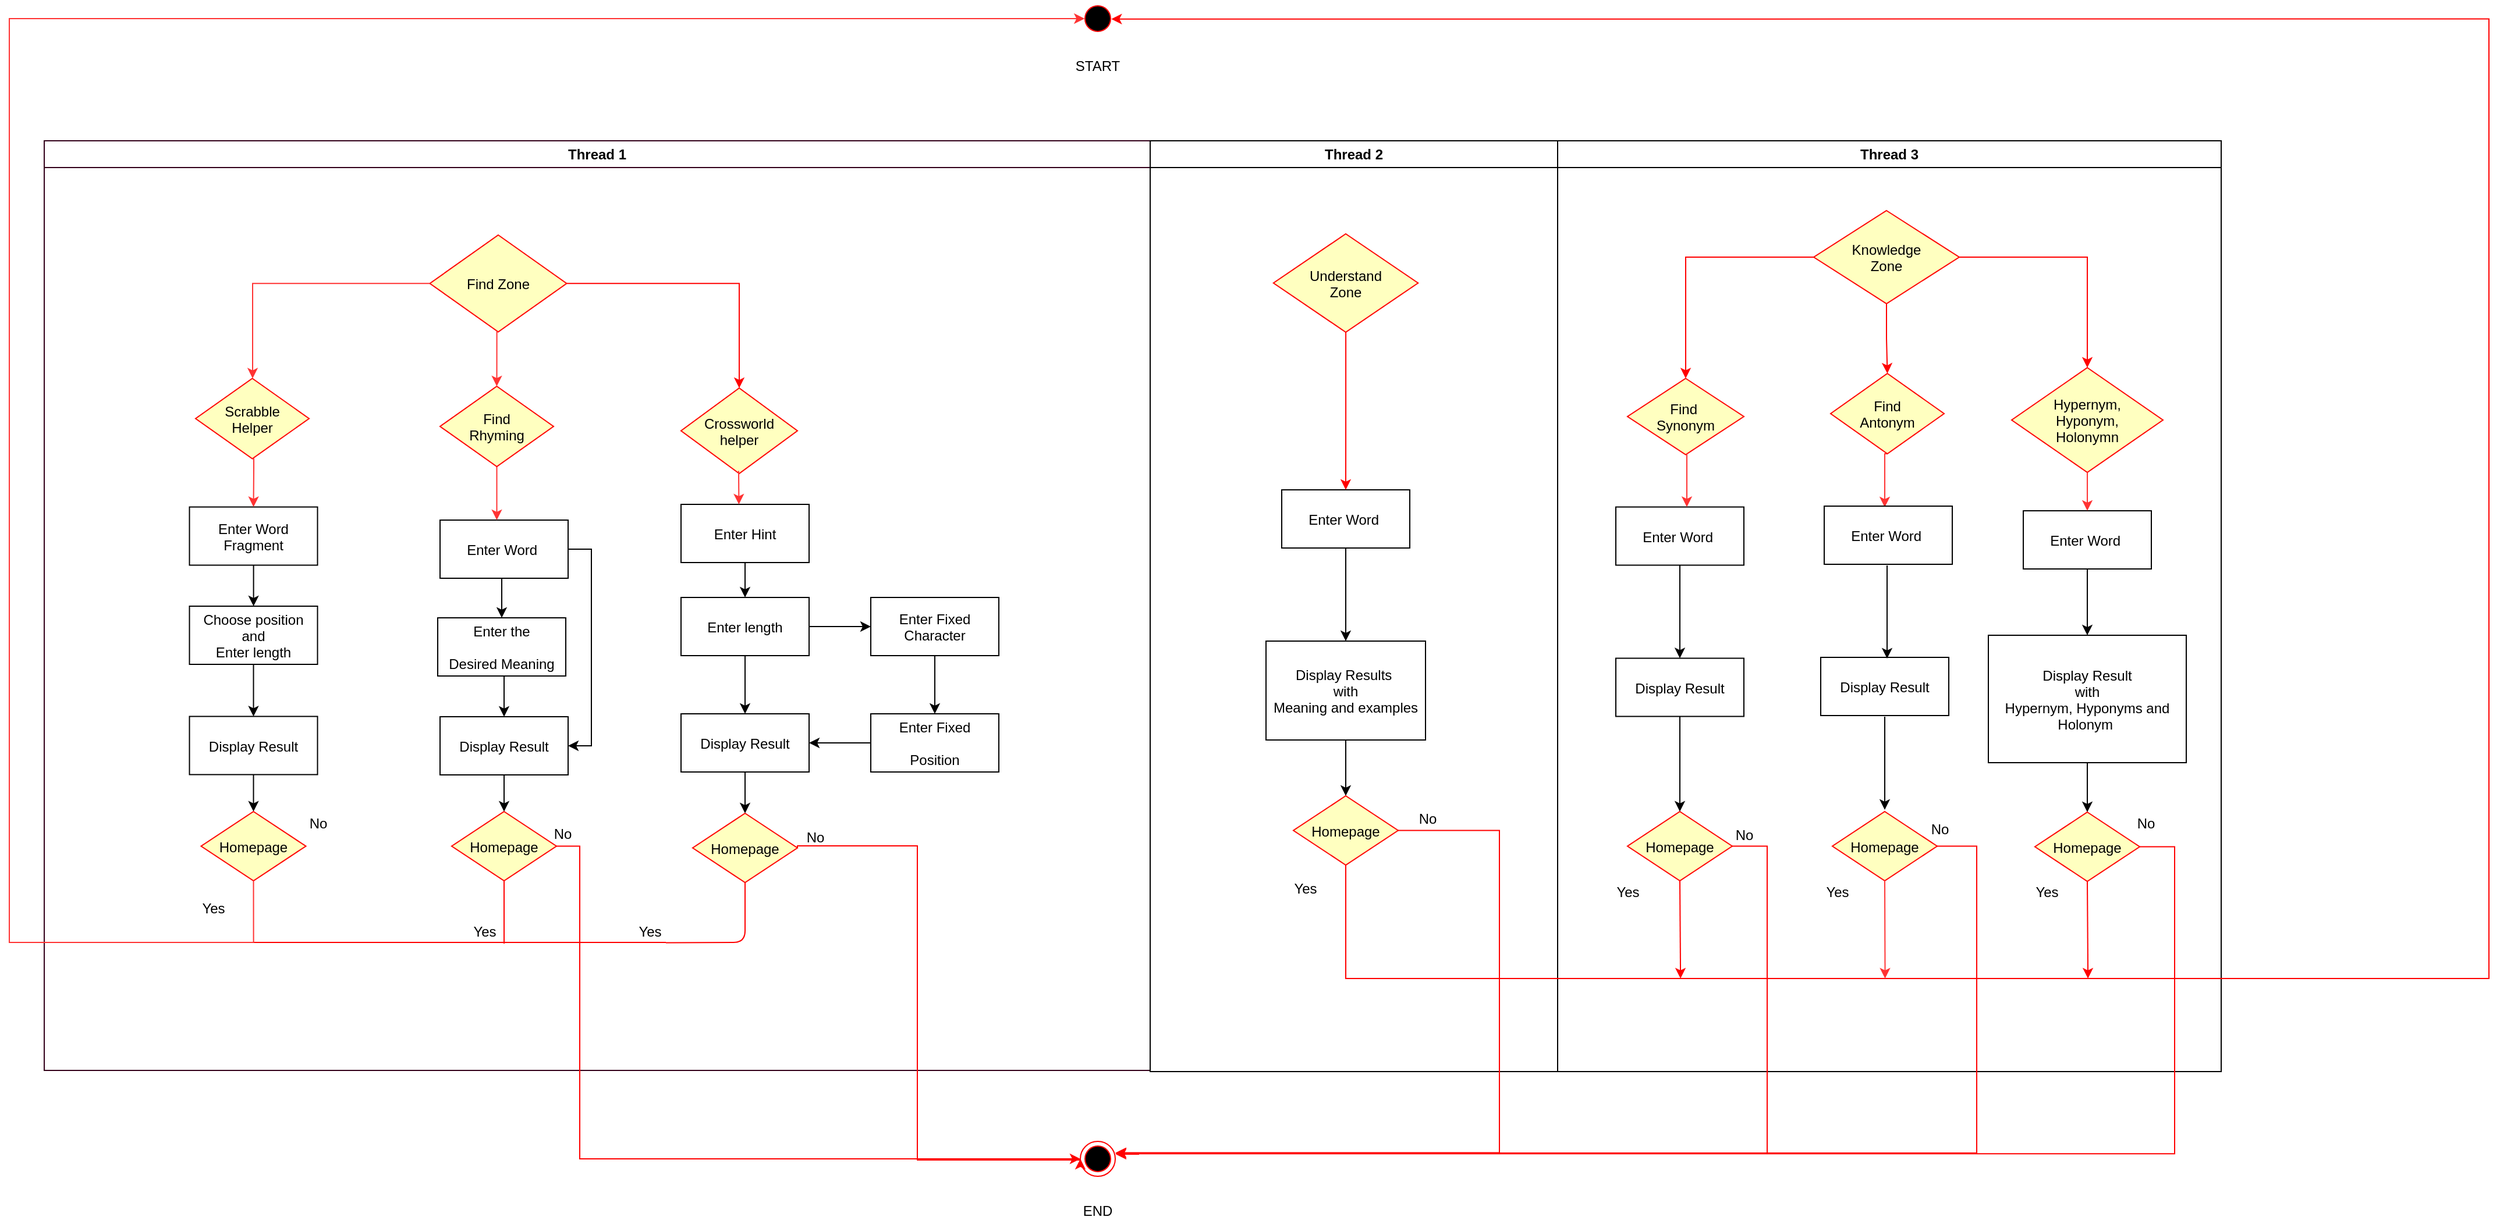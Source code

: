 <mxfile version="12.7.9" type="device"><diagram name="Page-1" id="e7e014a7-5840-1c2e-5031-d8a46d1fe8dd"><mxGraphModel dx="2468" dy="820" grid="1" gridSize="10" guides="1" tooltips="1" connect="1" arrows="1" fold="1" page="1" pageScale="1" pageWidth="1169" pageHeight="826" background="#ffffff" math="0" shadow="0"><root><mxCell id="0"/><mxCell id="1" parent="0"/><mxCell id="2" value="Thread 1" style="swimlane;whiteSpace=wrap;strokeColor=#33001A;" parent="1" vertex="1"><mxGeometry x="60" y="190" width="950" height="799" as="geometry"/></mxCell><mxCell id="h6mlKQArC7MNZVl1QVLa-51" value="" style="edgeStyle=orthogonalEdgeStyle;rounded=0;orthogonalLoop=1;jettySize=auto;html=1;strokeColor=#FF0000;entryX=0.5;entryY=0;entryDx=0;entryDy=0;exitX=1;exitY=0.5;exitDx=0;exitDy=0;" parent="2" source="21" target="nKJgCVt89UUUF3TxXhcH-124" edge="1"><mxGeometry relative="1" as="geometry"><mxPoint x="375" y="191" as="sourcePoint"/><mxPoint x="530" y="212" as="targetPoint"/><Array as="points"><mxPoint x="597" y="123"/></Array></mxGeometry></mxCell><mxCell id="21" value="Find Zone" style="rhombus;fillColor=#ffffc0;strokeColor=#ff0000;" parent="2" vertex="1"><mxGeometry x="331.25" y="81" width="117.5" height="83.25" as="geometry"/></mxCell><mxCell id="mZyErKNLsmRgQHH9aPGg-84" style="edgeStyle=orthogonalEdgeStyle;rounded=0;orthogonalLoop=1;jettySize=auto;html=1;entryX=1;entryY=0.5;entryDx=0;entryDy=0;" edge="1" parent="2" source="nKJgCVt89UUUF3TxXhcH-116" target="nKJgCVt89UUUF3TxXhcH-118"><mxGeometry relative="1" as="geometry"><Array as="points"><mxPoint x="470" y="351"/><mxPoint x="470" y="520"/></Array></mxGeometry></mxCell><mxCell id="nKJgCVt89UUUF3TxXhcH-116" value="Enter Word " style="" parent="2" vertex="1"><mxGeometry x="340" y="326" width="110" height="50" as="geometry"/></mxCell><mxCell id="nKJgCVt89UUUF3TxXhcH-118" value="Display Result" style="" parent="2" vertex="1"><mxGeometry x="340" y="495" width="110" height="50" as="geometry"/></mxCell><mxCell id="nKJgCVt89UUUF3TxXhcH-144" value="" style="edgeStyle=orthogonalEdgeStyle;rounded=0;orthogonalLoop=1;jettySize=auto;html=1;strokeColor=#FF3333;" parent="2" source="nKJgCVt89UUUF3TxXhcH-122" target="nKJgCVt89UUUF3TxXhcH-116" edge="1"><mxGeometry relative="1" as="geometry"><Array as="points"><mxPoint x="389" y="311"/><mxPoint x="389" y="311"/></Array></mxGeometry></mxCell><mxCell id="nKJgCVt89UUUF3TxXhcH-122" value="Find &#xA;Rhyming" style="rhombus;fillColor=#ffffc0;strokeColor=#ff0000;" parent="2" vertex="1"><mxGeometry x="340" y="211" width="97.5" height="69" as="geometry"/></mxCell><mxCell id="nKJgCVt89UUUF3TxXhcH-124" value="Crossworld&#xA;helper" style="rhombus;fillColor=#ffffc0;strokeColor=#ff0000;" parent="2" vertex="1"><mxGeometry x="547" y="212.5" width="100" height="73.5" as="geometry"/></mxCell><mxCell id="Zllu1U8mEm5pP_ZPL4Ia-45" value="" style="edgeStyle=orthogonalEdgeStyle;rounded=0;orthogonalLoop=1;jettySize=auto;html=1;" parent="2" source="nKJgCVt89UUUF3TxXhcH-125" target="Zllu1U8mEm5pP_ZPL4Ia-44" edge="1"><mxGeometry relative="1" as="geometry"/></mxCell><mxCell id="nKJgCVt89UUUF3TxXhcH-125" value="Enter Hint" style="" parent="2" vertex="1"><mxGeometry x="547" y="312.5" width="110" height="50" as="geometry"/></mxCell><mxCell id="Zllu1U8mEm5pP_ZPL4Ia-46" style="edgeStyle=orthogonalEdgeStyle;rounded=0;orthogonalLoop=1;jettySize=auto;html=1;exitX=0.5;exitY=1;exitDx=0;exitDy=0;entryX=0.5;entryY=0;entryDx=0;entryDy=0;" parent="2" source="Zllu1U8mEm5pP_ZPL4Ia-44" target="nKJgCVt89UUUF3TxXhcH-126" edge="1"><mxGeometry relative="1" as="geometry"/></mxCell><mxCell id="Zllu1U8mEm5pP_ZPL4Ia-48" value="" style="edgeStyle=orthogonalEdgeStyle;rounded=0;orthogonalLoop=1;jettySize=auto;html=1;" parent="2" source="Zllu1U8mEm5pP_ZPL4Ia-44" target="Zllu1U8mEm5pP_ZPL4Ia-47" edge="1"><mxGeometry relative="1" as="geometry"/></mxCell><mxCell id="Zllu1U8mEm5pP_ZPL4Ia-44" value="Enter length" style="" parent="2" vertex="1"><mxGeometry x="547" y="392.5" width="110" height="50" as="geometry"/></mxCell><mxCell id="Zllu1U8mEm5pP_ZPL4Ia-50" value="" style="edgeStyle=orthogonalEdgeStyle;rounded=0;orthogonalLoop=1;jettySize=auto;html=1;" parent="2" source="Zllu1U8mEm5pP_ZPL4Ia-47" target="Zllu1U8mEm5pP_ZPL4Ia-49" edge="1"><mxGeometry relative="1" as="geometry"/></mxCell><mxCell id="Zllu1U8mEm5pP_ZPL4Ia-47" value="Enter Fixed &#xA;Character" style="" parent="2" vertex="1"><mxGeometry x="710" y="392.5" width="110" height="50" as="geometry"/></mxCell><mxCell id="Zllu1U8mEm5pP_ZPL4Ia-51" value="" style="edgeStyle=orthogonalEdgeStyle;rounded=0;orthogonalLoop=1;jettySize=auto;html=1;" parent="2" source="Zllu1U8mEm5pP_ZPL4Ia-49" target="nKJgCVt89UUUF3TxXhcH-126" edge="1"><mxGeometry relative="1" as="geometry"/></mxCell><mxCell id="Zllu1U8mEm5pP_ZPL4Ia-49" value="Enter Fixed &#xA;&#xA;Position" style="" parent="2" vertex="1"><mxGeometry x="710" y="492.5" width="110" height="50" as="geometry"/></mxCell><mxCell id="nKJgCVt89UUUF3TxXhcH-123" value="" style="edgeStyle=orthogonalEdgeStyle;rounded=0;orthogonalLoop=1;jettySize=auto;html=1;strokeColor=#FF3333;entryX=0.452;entryY=0;entryDx=0;entryDy=0;entryPerimeter=0;" parent="2" target="nKJgCVt89UUUF3TxXhcH-125" edge="1"><mxGeometry relative="1" as="geometry"><mxPoint x="596.5" y="327.87" as="targetPoint"/><Array as="points"/><mxPoint x="596.5" y="283.752" as="sourcePoint"/></mxGeometry></mxCell><mxCell id="nKJgCVt89UUUF3TxXhcH-126" value="Display Result" style="" parent="2" vertex="1"><mxGeometry x="547" y="492.5" width="110" height="50" as="geometry"/></mxCell><mxCell id="h6mlKQArC7MNZVl1QVLa-62" value="" style="endArrow=none;html=1;strokeColor=#FF0000;" parent="2" edge="1"><mxGeometry width="50" height="50" relative="1" as="geometry"><mxPoint x="170" y="689" as="sourcePoint"/><mxPoint x="410" y="689" as="targetPoint"/><Array as="points"/></mxGeometry></mxCell><mxCell id="h6mlKQArC7MNZVl1QVLa-80" value="" style="endArrow=none;html=1;strokeColor=#FF0000;" parent="2" edge="1"><mxGeometry width="50" height="50" relative="1" as="geometry"><mxPoint x="404" y="689" as="sourcePoint"/><mxPoint x="534" y="689" as="targetPoint"/><Array as="points"/></mxGeometry></mxCell><mxCell id="h6mlKQArC7MNZVl1QVLa-92" value="" style="endArrow=none;html=1;strokeColor=#FF0000;entryX=0.5;entryY=1;entryDx=0;entryDy=0;" parent="2" target="h6mlKQArC7MNZVl1QVLa-87" edge="1"><mxGeometry width="50" height="50" relative="1" as="geometry"><mxPoint x="395" y="690" as="sourcePoint"/><mxPoint x="394.5" y="631" as="targetPoint"/><Array as="points"><mxPoint x="395" y="671"/></Array></mxGeometry></mxCell><mxCell id="h6mlKQArC7MNZVl1QVLa-119" value="No" style="text;html=1;resizable=0;autosize=1;align=center;verticalAlign=middle;points=[];fillColor=none;strokeColor=none;rounded=0;" parent="2" vertex="1"><mxGeometry x="220" y="577" width="30" height="20" as="geometry"/></mxCell><mxCell id="h6mlKQArC7MNZVl1QVLa-122" value="No" style="text;html=1;resizable=0;autosize=1;align=center;verticalAlign=middle;points=[];fillColor=none;strokeColor=none;rounded=0;" parent="2" vertex="1"><mxGeometry x="430" y="586" width="30" height="20" as="geometry"/></mxCell><mxCell id="h6mlKQArC7MNZVl1QVLa-121" value="No" style="text;html=1;resizable=0;autosize=1;align=center;verticalAlign=middle;points=[];fillColor=none;strokeColor=none;rounded=0;" parent="2" vertex="1"><mxGeometry x="647" y="588.5" width="30" height="20" as="geometry"/></mxCell><mxCell id="h6mlKQArC7MNZVl1QVLa-128" value="Yes" style="text;html=1;resizable=0;autosize=1;align=center;verticalAlign=middle;points=[];fillColor=none;strokeColor=none;rounded=0;" parent="2" vertex="1"><mxGeometry x="500" y="670" width="40" height="20" as="geometry"/></mxCell><mxCell id="h6mlKQArC7MNZVl1QVLa-130" value="Yes" style="text;html=1;resizable=0;autosize=1;align=center;verticalAlign=middle;points=[];fillColor=none;strokeColor=none;rounded=0;" parent="2" vertex="1"><mxGeometry x="357.75" y="670" width="40" height="20" as="geometry"/></mxCell><mxCell id="h6mlKQArC7MNZVl1QVLa-133" value="Yes" style="text;html=1;resizable=0;autosize=1;align=center;verticalAlign=middle;points=[];fillColor=none;strokeColor=none;rounded=0;" parent="2" vertex="1"><mxGeometry x="124.75" y="650" width="40" height="20" as="geometry"/></mxCell><mxCell id="h6mlKQArC7MNZVl1QVLa-57" value="" style="edgeStyle=orthogonalEdgeStyle;rounded=0;orthogonalLoop=1;jettySize=auto;html=1;strokeColor=#FF3333;entryX=0.5;entryY=0;entryDx=0;entryDy=0;exitX=0.5;exitY=1;exitDx=0;exitDy=0;" parent="2" source="21" target="nKJgCVt89UUUF3TxXhcH-122" edge="1"><mxGeometry relative="1" as="geometry"><mxPoint x="389" y="202" as="targetPoint"/><Array as="points"><mxPoint x="389" y="164"/></Array><mxPoint x="350" y="181" as="sourcePoint"/></mxGeometry></mxCell><mxCell id="mZyErKNLsmRgQHH9aPGg-73" value="Choose position &#xA;and &#xA;Enter length" style="" vertex="1" parent="2"><mxGeometry x="124.75" y="400" width="110" height="50" as="geometry"/></mxCell><mxCell id="Zllu1U8mEm5pP_ZPL4Ia-41" value="Enter the &#xA;&#xA;Desired Meaning" style="" parent="2" vertex="1"><mxGeometry x="338.0" y="410" width="110" height="50" as="geometry"/></mxCell><mxCell id="Zllu1U8mEm5pP_ZPL4Ia-43" style="edgeStyle=orthogonalEdgeStyle;rounded=0;orthogonalLoop=1;jettySize=auto;html=1;exitX=0.5;exitY=1;exitDx=0;exitDy=0;entryX=0.5;entryY=0;entryDx=0;entryDy=0;" parent="2" source="Zllu1U8mEm5pP_ZPL4Ia-41" target="nKJgCVt89UUUF3TxXhcH-118" edge="1"><mxGeometry relative="1" as="geometry"/></mxCell><mxCell id="Zllu1U8mEm5pP_ZPL4Ia-42" style="edgeStyle=orthogonalEdgeStyle;rounded=0;orthogonalLoop=1;jettySize=auto;html=1;exitX=0.5;exitY=1;exitDx=0;exitDy=0;entryX=0.5;entryY=0;entryDx=0;entryDy=0;" parent="2" source="nKJgCVt89UUUF3TxXhcH-116" target="Zllu1U8mEm5pP_ZPL4Ia-41" edge="1"><mxGeometry relative="1" as="geometry"><Array as="points"><mxPoint x="393" y="376"/></Array></mxGeometry></mxCell><mxCell id="3" value="Thread 2" style="swimlane;whiteSpace=wrap" parent="1" vertex="1"><mxGeometry x="1010" y="190" width="350" height="800" as="geometry"><mxRectangle x="690" y="40" width="80" height="23" as="alternateBounds"/></mxGeometry></mxCell><mxCell id="nKJgCVt89UUUF3TxXhcH-89" value="Understand&#xA;Zone" style="rhombus;fillColor=#ffffc0;strokeColor=#ff0000;" parent="3" vertex="1"><mxGeometry x="105.88" y="80" width="124.25" height="84.5" as="geometry"/></mxCell><mxCell id="h6mlKQArC7MNZVl1QVLa-65" value="Enter Word " style="" parent="3" vertex="1"><mxGeometry x="113" y="300" width="110" height="50" as="geometry"/></mxCell><mxCell id="h6mlKQArC7MNZVl1QVLa-66" value="Display Results &#xA;with&#xA;Meaning and examples" style="" parent="3" vertex="1"><mxGeometry x="99.5" y="430" width="137.01" height="85" as="geometry"/></mxCell><mxCell id="h6mlKQArC7MNZVl1QVLa-67" value="" style="edgeStyle=orthogonalEdgeStyle;rounded=0;orthogonalLoop=1;jettySize=auto;html=1;" parent="3" source="h6mlKQArC7MNZVl1QVLa-65" target="h6mlKQArC7MNZVl1QVLa-66" edge="1"><mxGeometry relative="1" as="geometry"/></mxCell><mxCell id="h6mlKQArC7MNZVl1QVLa-69" value="" style="edgeStyle=orthogonalEdgeStyle;rounded=0;orthogonalLoop=1;jettySize=auto;html=1;entryX=0.5;entryY=0;entryDx=0;entryDy=0;" parent="3" source="h6mlKQArC7MNZVl1QVLa-66" edge="1" target="h6mlKQArC7MNZVl1QVLa-103"><mxGeometry relative="1" as="geometry"><mxPoint x="167.995" y="510" as="targetPoint"/></mxGeometry></mxCell><mxCell id="h6mlKQArC7MNZVl1QVLa-71" value="" style="edgeStyle=orthogonalEdgeStyle;rounded=0;orthogonalLoop=1;jettySize=auto;html=1;strokeColor=#FF0000;" parent="3" source="nKJgCVt89UUUF3TxXhcH-89" target="h6mlKQArC7MNZVl1QVLa-65" edge="1"><mxGeometry relative="1" as="geometry"/></mxCell><mxCell id="h6mlKQArC7MNZVl1QVLa-123" value="No" style="text;html=1;resizable=0;autosize=1;align=center;verticalAlign=middle;points=[];fillColor=none;strokeColor=none;rounded=0;" parent="3" vertex="1"><mxGeometry x="222.5" y="572.5" width="30" height="20" as="geometry"/></mxCell><mxCell id="h6mlKQArC7MNZVl1QVLa-103" value="Homepage" style="rhombus;fillColor=#ffffc0;strokeColor=#ff0000;" parent="3" vertex="1"><mxGeometry x="123" y="563" width="90" height="59.5" as="geometry"/></mxCell><mxCell id="mZyErKNLsmRgQHH9aPGg-98" value="Yes" style="text;html=1;resizable=0;autosize=1;align=center;verticalAlign=middle;points=[];fillColor=none;strokeColor=none;rounded=0;" vertex="1" parent="3"><mxGeometry x="113" y="633" width="40" height="20" as="geometry"/></mxCell><mxCell id="4" value="Thread 3" style="swimlane;whiteSpace=wrap" parent="1" vertex="1"><mxGeometry x="1360" y="190" width="570" height="800" as="geometry"><mxRectangle x="750" y="40" width="80" height="23" as="alternateBounds"/></mxGeometry></mxCell><mxCell id="mZyErKNLsmRgQHH9aPGg-66" style="edgeStyle=orthogonalEdgeStyle;rounded=0;orthogonalLoop=1;jettySize=auto;html=1;exitX=0.5;exitY=1;exitDx=0;exitDy=0;entryX=0.5;entryY=0;entryDx=0;entryDy=0;strokeColor=#FF0000;" edge="1" parent="4" source="nKJgCVt89UUUF3TxXhcH-91" target="nKJgCVt89UUUF3TxXhcH-84"><mxGeometry relative="1" as="geometry"><Array as="points"><mxPoint x="283" y="170"/><mxPoint x="283" y="170"/><mxPoint x="283" y="190"/></Array></mxGeometry></mxCell><mxCell id="mZyErKNLsmRgQHH9aPGg-67" style="edgeStyle=orthogonalEdgeStyle;rounded=0;orthogonalLoop=1;jettySize=auto;html=1;entryX=0.5;entryY=0;entryDx=0;entryDy=0;strokeColor=#FF0000;" edge="1" parent="4" source="nKJgCVt89UUUF3TxXhcH-91" target="mZyErKNLsmRgQHH9aPGg-54"><mxGeometry relative="1" as="geometry"/></mxCell><mxCell id="nKJgCVt89UUUF3TxXhcH-91" value="Knowledge&#xA;Zone" style="rhombus;fillColor=#ffffc0;strokeColor=#ff0000;" parent="4" vertex="1"><mxGeometry x="220" y="60" width="125" height="80" as="geometry"/></mxCell><mxCell id="mZyErKNLsmRgQHH9aPGg-60" style="edgeStyle=orthogonalEdgeStyle;rounded=0;orthogonalLoop=1;jettySize=auto;html=1;entryX=0.5;entryY=0;entryDx=0;entryDy=0;" edge="1" parent="4" source="h6mlKQArC7MNZVl1QVLa-75" target="h6mlKQArC7MNZVl1QVLa-108"><mxGeometry relative="1" as="geometry"/></mxCell><mxCell id="h6mlKQArC7MNZVl1QVLa-75" value="Display Result&#xA;with&#xA;Hypernym, Hyponyms and &#xA;Holonym " style="" parent="4" vertex="1"><mxGeometry x="370" y="425" width="170" height="109.5" as="geometry"/></mxCell><mxCell id="h6mlKQArC7MNZVl1QVLa-108" value="Homepage" style="rhombus;fillColor=#ffffc0;strokeColor=#ff0000;" parent="4" vertex="1"><mxGeometry x="410" y="577" width="90" height="59.5" as="geometry"/></mxCell><mxCell id="h6mlKQArC7MNZVl1QVLa-124" value="No" style="text;html=1;resizable=0;autosize=1;align=center;verticalAlign=middle;points=[];fillColor=none;strokeColor=none;rounded=0;" parent="4" vertex="1"><mxGeometry x="490" y="576.5" width="30" height="20" as="geometry"/></mxCell><mxCell id="h6mlKQArC7MNZVl1QVLa-127" value="Yes" style="text;html=1;resizable=0;autosize=1;align=center;verticalAlign=middle;points=[];fillColor=none;strokeColor=none;rounded=0;" parent="4" vertex="1"><mxGeometry x="400" y="636" width="40" height="20" as="geometry"/></mxCell><mxCell id="nKJgCVt89UUUF3TxXhcH-142" value="" style="edgeStyle=orthogonalEdgeStyle;rounded=0;orthogonalLoop=1;jettySize=auto;html=1;strokeColor=#FF3333;exitX=0.5;exitY=1;exitDx=0;exitDy=0;" parent="4" source="nKJgCVt89UUUF3TxXhcH-84" edge="1"><mxGeometry relative="1" as="geometry"><mxPoint x="281" y="315" as="targetPoint"/><Array as="points"><mxPoint x="281" y="269"/></Array></mxGeometry></mxCell><mxCell id="nKJgCVt89UUUF3TxXhcH-84" value="Find &#xA;Antonym" style="rhombus;fillColor=#ffffc0;strokeColor=#ff0000;" parent="4" vertex="1"><mxGeometry x="234.5" y="200" width="97.5" height="69" as="geometry"/></mxCell><mxCell id="mZyErKNLsmRgQHH9aPGg-54" value="Hypernym, &#xA;Hyponym,&#xA;Holonymn" style="rhombus;fillColor=#ffffc0;strokeColor=#ff0000;" vertex="1" parent="4"><mxGeometry x="390" y="195" width="130" height="90" as="geometry"/></mxCell><mxCell id="nKJgCVt89UUUF3TxXhcH-104" value="Enter Word " style="" parent="4" vertex="1"><mxGeometry x="229" y="314" width="110" height="50" as="geometry"/></mxCell><mxCell id="nKJgCVt89UUUF3TxXhcH-106" value="Display Result" style="" parent="4" vertex="1"><mxGeometry x="226" y="444" width="110" height="50" as="geometry"/></mxCell><mxCell id="nKJgCVt89UUUF3TxXhcH-103" value="" style="edgeStyle=orthogonalEdgeStyle;rounded=0;orthogonalLoop=1;jettySize=auto;html=1;" parent="4" edge="1"><mxGeometry relative="1" as="geometry"><mxPoint x="283" y="365" as="sourcePoint"/><mxPoint x="283" y="445" as="targetPoint"/></mxGeometry></mxCell><mxCell id="nKJgCVt89UUUF3TxXhcH-105" value="" style="edgeStyle=orthogonalEdgeStyle;rounded=0;orthogonalLoop=1;jettySize=auto;html=1;" parent="4" edge="1"><mxGeometry relative="1" as="geometry"><mxPoint x="281" y="495" as="sourcePoint"/><mxPoint x="281" y="575" as="targetPoint"/></mxGeometry></mxCell><mxCell id="h6mlKQArC7MNZVl1QVLa-86" value="Homepage" style="rhombus;fillColor=#ffffc0;strokeColor=#ff0000;" parent="4" vertex="1"><mxGeometry x="236" y="576.5" width="90" height="59.5" as="geometry"/></mxCell><mxCell id="h6mlKQArC7MNZVl1QVLa-120" value="No" style="text;html=1;resizable=0;autosize=1;align=center;verticalAlign=middle;points=[];fillColor=none;strokeColor=none;rounded=0;" parent="4" vertex="1"><mxGeometry x="313" y="582" width="30" height="20" as="geometry"/></mxCell><mxCell id="mZyErKNLsmRgQHH9aPGg-59" style="edgeStyle=orthogonalEdgeStyle;rounded=0;orthogonalLoop=1;jettySize=auto;html=1;" edge="1" parent="4" source="h6mlKQArC7MNZVl1QVLa-74" target="h6mlKQArC7MNZVl1QVLa-75"><mxGeometry relative="1" as="geometry"/></mxCell><mxCell id="h6mlKQArC7MNZVl1QVLa-74" value="Enter Word " style="" parent="4" vertex="1"><mxGeometry x="400" y="318" width="110" height="50" as="geometry"/></mxCell><mxCell id="mZyErKNLsmRgQHH9aPGg-58" value="" style="edgeStyle=orthogonalEdgeStyle;rounded=0;orthogonalLoop=1;jettySize=auto;html=1;strokeColor=#FF3333;entryX=0.5;entryY=0;entryDx=0;entryDy=0;" edge="1" parent="4" source="mZyErKNLsmRgQHH9aPGg-54" target="h6mlKQArC7MNZVl1QVLa-74"><mxGeometry relative="1" as="geometry"><mxPoint x="550" y="265" as="targetPoint"/><Array as="points"><mxPoint x="455" y="295"/><mxPoint x="455" y="295"/></Array><mxPoint x="181" y="283.823" as="sourcePoint"/></mxGeometry></mxCell><mxCell id="mZyErKNLsmRgQHH9aPGg-62" value="Yes" style="text;html=1;resizable=0;autosize=1;align=center;verticalAlign=middle;points=[];fillColor=none;strokeColor=none;rounded=0;" vertex="1" parent="4"><mxGeometry x="220" y="636" width="40" height="20" as="geometry"/></mxCell><mxCell id="mZyErKNLsmRgQHH9aPGg-63" value="Yes" style="text;html=1;resizable=0;autosize=1;align=center;verticalAlign=middle;points=[];fillColor=none;strokeColor=none;rounded=0;" vertex="1" parent="4"><mxGeometry x="40" y="636" width="40" height="20" as="geometry"/></mxCell><mxCell id="mZyErKNLsmRgQHH9aPGg-49" value="Homepage" style="rhombus;fillColor=#ffffc0;strokeColor=#ff0000;" vertex="1" parent="4"><mxGeometry x="60" y="576.5" width="90" height="59.5" as="geometry"/></mxCell><mxCell id="nKJgCVt89UUUF3TxXhcH-56" value="" style="ellipse;shape=startState;fillColor=#000000;strokeColor=#ff0000;" parent="1" vertex="1"><mxGeometry x="950" y="70" width="30" height="30" as="geometry"/></mxCell><mxCell id="38" value="" style="ellipse;shape=endState;fillColor=#000000;strokeColor=#ff0000" parent="1" vertex="1"><mxGeometry x="950" y="1050" width="30" height="30" as="geometry"/></mxCell><mxCell id="h6mlKQArC7MNZVl1QVLa-96" value="" style="edgeStyle=orthogonalEdgeStyle;rounded=0;orthogonalLoop=1;jettySize=auto;html=1;strokeColor=#FF0000;entryX=0;entryY=0.5;entryDx=0;entryDy=0;" parent="1" source="h6mlKQArC7MNZVl1QVLa-87" target="38" edge="1"><mxGeometry relative="1" as="geometry"><Array as="points"><mxPoint x="520" y="796"/><mxPoint x="520" y="1065"/></Array></mxGeometry></mxCell><mxCell id="h6mlKQArC7MNZVl1QVLa-87" value="Homepage" style="rhombus;fillColor=#ffffc0;strokeColor=#ff0000;" parent="1" vertex="1"><mxGeometry x="410" y="766.5" width="90" height="59.5" as="geometry"/></mxCell><mxCell id="h6mlKQArC7MNZVl1QVLa-98" value="" style="edgeStyle=orthogonalEdgeStyle;rounded=0;orthogonalLoop=1;jettySize=auto;html=1;strokeColor=#FF0000;exitX=1;exitY=0.5;exitDx=0;exitDy=0;entryX=0;entryY=0.5;entryDx=0;entryDy=0;" parent="1" source="h6mlKQArC7MNZVl1QVLa-88" target="38" edge="1"><mxGeometry relative="1" as="geometry"><mxPoint x="983" y="1065" as="targetPoint"/><Array as="points"><mxPoint x="810" y="796"/><mxPoint x="810" y="1066"/></Array><mxPoint x="782" y="799" as="sourcePoint"/></mxGeometry></mxCell><mxCell id="h6mlKQArC7MNZVl1QVLa-88" value="Homepage" style="rhombus;fillColor=#ffffc0;strokeColor=#ff0000;" parent="1" vertex="1"><mxGeometry x="617" y="768" width="90" height="59.5" as="geometry"/></mxCell><mxCell id="h6mlKQArC7MNZVl1QVLa-105" value="" style="edgeStyle=orthogonalEdgeStyle;rounded=0;orthogonalLoop=1;jettySize=auto;html=1;strokeColor=#FF0000;entryX=1.019;entryY=0.327;entryDx=0;entryDy=0;exitX=1;exitY=0.5;exitDx=0;exitDy=0;entryPerimeter=0;" parent="1" source="h6mlKQArC7MNZVl1QVLa-103" target="38" edge="1"><mxGeometry relative="1" as="geometry"><mxPoint x="870" y="829.5" as="targetPoint"/><Array as="points"><mxPoint x="1310" y="783"/><mxPoint x="1310" y="1060"/></Array></mxGeometry></mxCell><mxCell id="h6mlKQArC7MNZVl1QVLa-116" value="" style="edgeStyle=orthogonalEdgeStyle;rounded=0;orthogonalLoop=1;jettySize=auto;html=1;strokeColor=#FF0000;entryX=0.889;entryY=0.511;entryDx=0;entryDy=0;exitX=0.5;exitY=1;exitDx=0;exitDy=0;entryPerimeter=0;" parent="1" source="h6mlKQArC7MNZVl1QVLa-103" target="nKJgCVt89UUUF3TxXhcH-56" edge="1"><mxGeometry relative="1" as="geometry"><mxPoint x="995" y="719.75" as="targetPoint"/><Array as="points"><mxPoint x="1178" y="910"/><mxPoint x="2160" y="910"/><mxPoint x="2160" y="85"/></Array></mxGeometry></mxCell><mxCell id="h6mlKQArC7MNZVl1QVLa-83" value="" style="endArrow=none;html=1;strokeColor=#FF0000;exitX=0.85;exitY=0.961;exitDx=0;exitDy=0;exitPerimeter=0;entryX=0.5;entryY=1;entryDx=0;entryDy=0;" parent="1" source="h6mlKQArC7MNZVl1QVLa-128" edge="1" target="h6mlKQArC7MNZVl1QVLa-88"><mxGeometry width="50" height="50" relative="1" as="geometry"><mxPoint x="693" y="879" as="sourcePoint"/><mxPoint x="735" y="825" as="targetPoint"/><Array as="points"><mxPoint x="662" y="879"/></Array></mxGeometry></mxCell><mxCell id="nKJgCVt89UUUF3TxXhcH-129" value="" style="edgeStyle=orthogonalEdgeStyle;rounded=0;orthogonalLoop=1;jettySize=auto;html=1;entryX=0.5;entryY=0;entryDx=0;entryDy=0;" parent="1" source="nKJgCVt89UUUF3TxXhcH-126" target="h6mlKQArC7MNZVl1QVLa-88" edge="1"><mxGeometry relative="1" as="geometry"><mxPoint x="662" y="777.87" as="targetPoint"/></mxGeometry></mxCell><mxCell id="Zllu1U8mEm5pP_ZPL4Ia-55" value="END" style="text;html=1;strokeColor=none;fillColor=none;align=center;verticalAlign=middle;whiteSpace=wrap;rounded=0;" parent="1" vertex="1"><mxGeometry x="945" y="1100" width="40" height="20" as="geometry"/></mxCell><mxCell id="Zllu1U8mEm5pP_ZPL4Ia-56" value="START" style="text;html=1;strokeColor=none;fillColor=none;align=center;verticalAlign=middle;whiteSpace=wrap;rounded=0;" parent="1" vertex="1"><mxGeometry x="945" y="116" width="40" height="20" as="geometry"/></mxCell><mxCell id="mZyErKNLsmRgQHH9aPGg-42" value="" style="edgeStyle=orthogonalEdgeStyle;rounded=0;orthogonalLoop=1;jettySize=auto;html=1;" edge="1" parent="1" source="mZyErKNLsmRgQHH9aPGg-43" target="mZyErKNLsmRgQHH9aPGg-45"><mxGeometry relative="1" as="geometry"/></mxCell><mxCell id="mZyErKNLsmRgQHH9aPGg-43" value="Enter Word " style="" vertex="1" parent="1"><mxGeometry x="1410" y="504.75" width="110" height="50" as="geometry"/></mxCell><mxCell id="mZyErKNLsmRgQHH9aPGg-44" value="" style="edgeStyle=orthogonalEdgeStyle;rounded=0;orthogonalLoop=1;jettySize=auto;html=1;" edge="1" parent="1" source="mZyErKNLsmRgQHH9aPGg-45" target="mZyErKNLsmRgQHH9aPGg-49"><mxGeometry relative="1" as="geometry"><mxPoint x="1465" y="764.75" as="targetPoint"/></mxGeometry></mxCell><mxCell id="mZyErKNLsmRgQHH9aPGg-45" value="Display Result" style="" vertex="1" parent="1"><mxGeometry x="1410" y="634.75" width="110" height="50" as="geometry"/></mxCell><mxCell id="mZyErKNLsmRgQHH9aPGg-46" value="Find &#xA;Synonym" style="rhombus;fillColor=#ffffc0;strokeColor=#ff0000;" vertex="1" parent="1"><mxGeometry x="1420" y="394.25" width="100" height="65.5" as="geometry"/></mxCell><mxCell id="mZyErKNLsmRgQHH9aPGg-47" value="" style="edgeStyle=orthogonalEdgeStyle;rounded=0;orthogonalLoop=1;jettySize=auto;html=1;strokeColor=#FF3333;" edge="1" parent="1" target="mZyErKNLsmRgQHH9aPGg-43"><mxGeometry relative="1" as="geometry"><Array as="points"><mxPoint x="1471" y="489.75"/><mxPoint x="1471" y="489.75"/></Array><mxPoint x="1471" y="458.573" as="sourcePoint"/></mxGeometry></mxCell><mxCell id="mZyErKNLsmRgQHH9aPGg-48" value="No" style="text;html=1;resizable=0;autosize=1;align=center;verticalAlign=middle;points=[];fillColor=none;strokeColor=none;rounded=0;" vertex="1" parent="1"><mxGeometry x="1505" y="776.75" width="30" height="20" as="geometry"/></mxCell><mxCell id="mZyErKNLsmRgQHH9aPGg-65" style="edgeStyle=orthogonalEdgeStyle;rounded=0;orthogonalLoop=1;jettySize=auto;html=1;entryX=0.5;entryY=0;entryDx=0;entryDy=0;strokeColor=#FF0000;" edge="1" parent="1" source="nKJgCVt89UUUF3TxXhcH-91" target="mZyErKNLsmRgQHH9aPGg-46"><mxGeometry relative="1" as="geometry"/></mxCell><mxCell id="mZyErKNLsmRgQHH9aPGg-69" value="Scrabble&#xA;Helper" style="rhombus;fillColor=#ffffc0;strokeColor=#ff0000;" vertex="1" parent="1"><mxGeometry x="190" y="394.25" width="97.5" height="69" as="geometry"/></mxCell><mxCell id="mZyErKNLsmRgQHH9aPGg-74" value="" style="edgeStyle=orthogonalEdgeStyle;rounded=0;orthogonalLoop=1;jettySize=auto;html=1;" edge="1" parent="1" source="mZyErKNLsmRgQHH9aPGg-70" target="mZyErKNLsmRgQHH9aPGg-73"><mxGeometry relative="1" as="geometry"/></mxCell><mxCell id="mZyErKNLsmRgQHH9aPGg-70" value="Enter Word &#xA;Fragment" style="" vertex="1" parent="1"><mxGeometry x="184.75" y="504.75" width="110" height="50" as="geometry"/></mxCell><mxCell id="mZyErKNLsmRgQHH9aPGg-81" style="edgeStyle=orthogonalEdgeStyle;rounded=0;orthogonalLoop=1;jettySize=auto;html=1;exitX=0.5;exitY=1;exitDx=0;exitDy=0;entryX=0.5;entryY=0;entryDx=0;entryDy=0;" edge="1" parent="1" source="mZyErKNLsmRgQHH9aPGg-77" target="mZyErKNLsmRgQHH9aPGg-78"><mxGeometry relative="1" as="geometry"/></mxCell><mxCell id="mZyErKNLsmRgQHH9aPGg-77" value="Display Result" style="" vertex="1" parent="1"><mxGeometry x="184.75" y="684.75" width="110" height="50" as="geometry"/></mxCell><mxCell id="mZyErKNLsmRgQHH9aPGg-76" value="" style="edgeStyle=orthogonalEdgeStyle;rounded=0;orthogonalLoop=1;jettySize=auto;html=1;entryX=0.5;entryY=0;entryDx=0;entryDy=0;" edge="1" parent="1" source="mZyErKNLsmRgQHH9aPGg-73" target="mZyErKNLsmRgQHH9aPGg-77"><mxGeometry relative="1" as="geometry"><mxPoint x="239.75" y="680" as="targetPoint"/></mxGeometry></mxCell><mxCell id="mZyErKNLsmRgQHH9aPGg-78" value="Homepage" style="rhombus;fillColor=#ffffc0;strokeColor=#ff0000;" vertex="1" parent="1"><mxGeometry x="194.75" y="766.5" width="90" height="59.5" as="geometry"/></mxCell><mxCell id="mZyErKNLsmRgQHH9aPGg-82" value="" style="edgeStyle=orthogonalEdgeStyle;rounded=0;orthogonalLoop=1;jettySize=auto;html=1;strokeColor=#FF3333;exitX=0.5;exitY=1;exitDx=0;exitDy=0;entryX=0.5;entryY=0;entryDx=0;entryDy=0;" edge="1" parent="1" source="mZyErKNLsmRgQHH9aPGg-69" target="mZyErKNLsmRgQHH9aPGg-70"><mxGeometry relative="1" as="geometry"><Array as="points"><mxPoint x="240" y="463"/><mxPoint x="240" y="470"/></Array><mxPoint x="269.996" y="459.999" as="sourcePoint"/><mxPoint x="269.996" y="506.03" as="targetPoint"/></mxGeometry></mxCell><mxCell id="mZyErKNLsmRgQHH9aPGg-83" value="" style="edgeStyle=orthogonalEdgeStyle;rounded=0;orthogonalLoop=1;jettySize=auto;html=1;strokeColor=#FF3333;entryX=0.5;entryY=0;entryDx=0;entryDy=0;exitX=0;exitY=0.5;exitDx=0;exitDy=0;" edge="1" parent="1" source="21" target="mZyErKNLsmRgQHH9aPGg-69"><mxGeometry relative="1" as="geometry"><mxPoint x="326.85" y="406.75" as="targetPoint"/><Array as="points"><mxPoint x="239" y="313"/><mxPoint x="239" y="394"/></Array><mxPoint x="273.1" y="360" as="sourcePoint"/></mxGeometry></mxCell><mxCell id="nKJgCVt89UUUF3TxXhcH-112" style="edgeStyle=orthogonalEdgeStyle;rounded=0;orthogonalLoop=1;jettySize=auto;html=1;strokeColor=#FF3333;entryX=0.122;entryY=0.5;entryDx=0;entryDy=0;entryPerimeter=0;exitX=0.5;exitY=1;exitDx=0;exitDy=0;" parent="1" target="nKJgCVt89UUUF3TxXhcH-56" edge="1" source="mZyErKNLsmRgQHH9aPGg-78"><mxGeometry relative="1" as="geometry"><mxPoint x="714.57" y="94.71" as="targetPoint"/><Array as="points"><mxPoint x="240" y="879"/><mxPoint x="30" y="879"/><mxPoint x="30" y="85"/></Array><mxPoint x="314.57" y="835.71" as="sourcePoint"/></mxGeometry></mxCell><mxCell id="mZyErKNLsmRgQHH9aPGg-90" value="" style="edgeStyle=orthogonalEdgeStyle;rounded=0;orthogonalLoop=1;jettySize=auto;html=1;strokeColor=#FF0000;exitX=1;exitY=0.5;exitDx=0;exitDy=0;" edge="1" parent="1" source="mZyErKNLsmRgQHH9aPGg-49"><mxGeometry relative="1" as="geometry"><mxPoint x="980" y="1060" as="targetPoint"/><Array as="points"><mxPoint x="1540" y="796"/><mxPoint x="1540" y="1060"/></Array><mxPoint x="1204.0" y="739.75" as="sourcePoint"/></mxGeometry></mxCell><mxCell id="mZyErKNLsmRgQHH9aPGg-91" value="" style="edgeStyle=orthogonalEdgeStyle;rounded=0;orthogonalLoop=1;jettySize=auto;html=1;strokeColor=#FF0000;entryX=1.013;entryY=0.366;entryDx=0;entryDy=0;exitX=1;exitY=0.5;exitDx=0;exitDy=0;entryPerimeter=0;" edge="1" parent="1" source="h6mlKQArC7MNZVl1QVLa-86" target="38"><mxGeometry relative="1" as="geometry"><mxPoint x="1000" y="1085.0" as="targetPoint"/><Array as="points"><mxPoint x="1720" y="796"/><mxPoint x="1720" y="1060"/><mxPoint x="1000" y="1060"/></Array><mxPoint x="1475" y="836" as="sourcePoint"/></mxGeometry></mxCell><mxCell id="mZyErKNLsmRgQHH9aPGg-92" value="" style="edgeStyle=orthogonalEdgeStyle;rounded=0;orthogonalLoop=1;jettySize=auto;html=1;strokeColor=#FF0000;entryX=1.013;entryY=0.353;entryDx=0;entryDy=0;entryPerimeter=0;exitX=1;exitY=0.5;exitDx=0;exitDy=0;" edge="1" parent="1" source="h6mlKQArC7MNZVl1QVLa-108" target="38"><mxGeometry relative="1" as="geometry"><mxPoint x="990" y="1075.0" as="targetPoint"/><Array as="points"><mxPoint x="1890" y="797"/><mxPoint x="1890" y="1061"/></Array><mxPoint x="1860" y="797" as="sourcePoint"/></mxGeometry></mxCell><mxCell id="mZyErKNLsmRgQHH9aPGg-94" style="edgeStyle=none;rounded=0;orthogonalLoop=1;jettySize=auto;html=1;exitX=0.5;exitY=1;exitDx=0;exitDy=0;strokeColor=#FF0000;" edge="1" parent="1" source="mZyErKNLsmRgQHH9aPGg-49"><mxGeometry relative="1" as="geometry"><mxPoint x="1465.571" y="910.0" as="targetPoint"/></mxGeometry></mxCell><mxCell id="mZyErKNLsmRgQHH9aPGg-95" style="edgeStyle=none;rounded=0;orthogonalLoop=1;jettySize=auto;html=1;exitX=0.5;exitY=1;exitDx=0;exitDy=0;strokeColor=#FF3333;" edge="1" parent="1" source="h6mlKQArC7MNZVl1QVLa-86"><mxGeometry relative="1" as="geometry"><mxPoint x="1641.286" y="910.0" as="targetPoint"/></mxGeometry></mxCell><mxCell id="mZyErKNLsmRgQHH9aPGg-96" style="edgeStyle=none;rounded=0;orthogonalLoop=1;jettySize=auto;html=1;exitX=0.5;exitY=1;exitDx=0;exitDy=0;strokeColor=#FF0000;" edge="1" parent="1" source="h6mlKQArC7MNZVl1QVLa-108"><mxGeometry relative="1" as="geometry"><mxPoint x="1815.571" y="910.0" as="targetPoint"/></mxGeometry></mxCell><mxCell id="nKJgCVt89UUUF3TxXhcH-117" value="" style="edgeStyle=orthogonalEdgeStyle;rounded=0;orthogonalLoop=1;jettySize=auto;html=1;entryX=0.5;entryY=0;entryDx=0;entryDy=0;" parent="1" source="nKJgCVt89UUUF3TxXhcH-118" edge="1" target="h6mlKQArC7MNZVl1QVLa-87"><mxGeometry relative="1" as="geometry"><mxPoint x="455" y="776" as="targetPoint"/><Array as="points"/></mxGeometry></mxCell></root></mxGraphModel></diagram></mxfile>